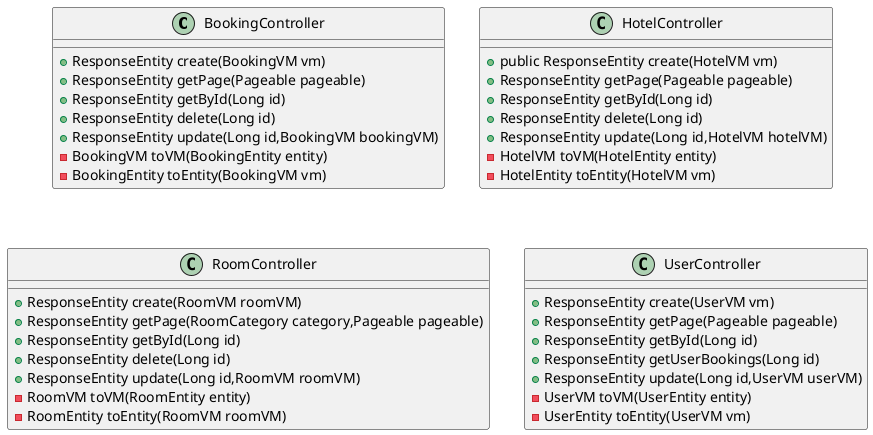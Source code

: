 @startuml

class BookingController{
 + ResponseEntity create(BookingVM vm)
 + ResponseEntity getPage(Pageable pageable)
 + ResponseEntity getById(Long id)
 + ResponseEntity delete(Long id)
 + ResponseEntity update(Long id,BookingVM bookingVM)
 - BookingVM toVM(BookingEntity entity)
 - BookingEntity toEntity(BookingVM vm)
}

class HotelController{
 + public ResponseEntity create(HotelVM vm)
 + ResponseEntity getPage(Pageable pageable)
 + ResponseEntity getById(Long id)
 + ResponseEntity delete(Long id)
 + ResponseEntity update(Long id,HotelVM hotelVM)
 - HotelVM toVM(HotelEntity entity)
 - HotelEntity toEntity(HotelVM vm)
}

class RoomController{
 + ResponseEntity create(RoomVM roomVM)
 + ResponseEntity getPage(RoomCategory category,Pageable pageable)
 + ResponseEntity getById(Long id)
 + ResponseEntity delete(Long id)
 + ResponseEntity update(Long id,RoomVM roomVM)
 - RoomVM toVM(RoomEntity entity)
 - RoomEntity toEntity(RoomVM roomVM)
}

class UserController{
 + ResponseEntity create(UserVM vm)
 + ResponseEntity getPage(Pageable pageable)
 + ResponseEntity getById(Long id)
 + ResponseEntity getUserBookings(Long id)
 + ResponseEntity update(Long id,UserVM userVM)
 - UserVM toVM(UserEntity entity)
 - UserEntity toEntity(UserVM vm)
}


@enduml